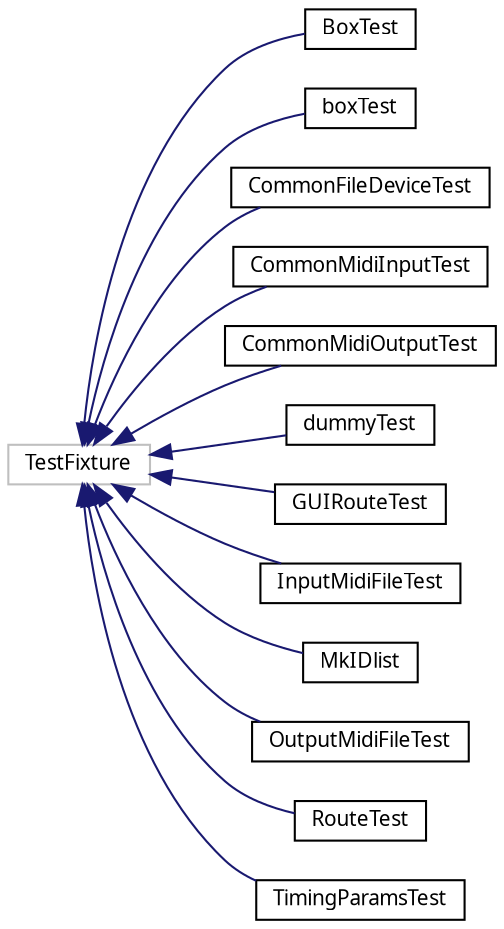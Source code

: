digraph "Grafische Darstellung der Klassenhierarchie"
{
  edge [fontname="Sans",fontsize="10",labelfontname="Sans",labelfontsize="10"];
  node [fontname="Sans",fontsize="10",shape=record];
  rankdir="LR";
  Node137 [label="TestFixture",height=0.2,width=0.4,color="grey75", fillcolor="white", style="filled"];
  Node137 -> Node0 [dir="back",color="midnightblue",fontsize="10",style="solid",fontname="Sans"];
  Node0 [label="BoxTest",height=0.2,width=0.4,color="black", fillcolor="white", style="filled",URL="$d6/d87/classBoxTest.html"];
  Node137 -> Node139 [dir="back",color="midnightblue",fontsize="10",style="solid",fontname="Sans"];
  Node139 [label="boxTest",height=0.2,width=0.4,color="black", fillcolor="white", style="filled",URL="$df/d21/classboxTest.html"];
  Node137 -> Node140 [dir="back",color="midnightblue",fontsize="10",style="solid",fontname="Sans"];
  Node140 [label="CommonFileDeviceTest",height=0.2,width=0.4,color="black", fillcolor="white", style="filled",URL="$d4/d8a/classCommonFileDeviceTest.html"];
  Node137 -> Node141 [dir="back",color="midnightblue",fontsize="10",style="solid",fontname="Sans"];
  Node141 [label="CommonMidiInputTest",height=0.2,width=0.4,color="black", fillcolor="white", style="filled",URL="$d3/d50/classCommonMidiInputTest.html"];
  Node137 -> Node142 [dir="back",color="midnightblue",fontsize="10",style="solid",fontname="Sans"];
  Node142 [label="CommonMidiOutputTest",height=0.2,width=0.4,color="black", fillcolor="white", style="filled",URL="$db/d67/classCommonMidiOutputTest.html"];
  Node137 -> Node143 [dir="back",color="midnightblue",fontsize="10",style="solid",fontname="Sans"];
  Node143 [label="dummyTest",height=0.2,width=0.4,color="black", fillcolor="white", style="filled",URL="$d5/da1/classdummyTest.html"];
  Node137 -> Node144 [dir="back",color="midnightblue",fontsize="10",style="solid",fontname="Sans"];
  Node144 [label="GUIRouteTest",height=0.2,width=0.4,color="black", fillcolor="white", style="filled",URL="$d4/dd8/classGUIRouteTest.html"];
  Node137 -> Node145 [dir="back",color="midnightblue",fontsize="10",style="solid",fontname="Sans"];
  Node145 [label="InputMidiFileTest",height=0.2,width=0.4,color="black", fillcolor="white", style="filled",URL="$d0/d04/classInputMidiFileTest.html",tooltip="not for headers "];
  Node137 -> Node146 [dir="back",color="midnightblue",fontsize="10",style="solid",fontname="Sans"];
  Node146 [label="MkIDlist",height=0.2,width=0.4,color="black", fillcolor="white", style="filled",URL="$dc/d8a/classMkIDlist.html"];
  Node137 -> Node147 [dir="back",color="midnightblue",fontsize="10",style="solid",fontname="Sans"];
  Node147 [label="OutputMidiFileTest",height=0.2,width=0.4,color="black", fillcolor="white", style="filled",URL="$df/de7/classOutputMidiFileTest.html"];
  Node137 -> Node148 [dir="back",color="midnightblue",fontsize="10",style="solid",fontname="Sans"];
  Node148 [label="RouteTest",height=0.2,width=0.4,color="black", fillcolor="white", style="filled",URL="$df/d92/classRouteTest.html"];
  Node137 -> Node149 [dir="back",color="midnightblue",fontsize="10",style="solid",fontname="Sans"];
  Node149 [label="TimingParamsTest",height=0.2,width=0.4,color="black", fillcolor="white", style="filled",URL="$db/d40/classTimingParamsTest.html"];
}
